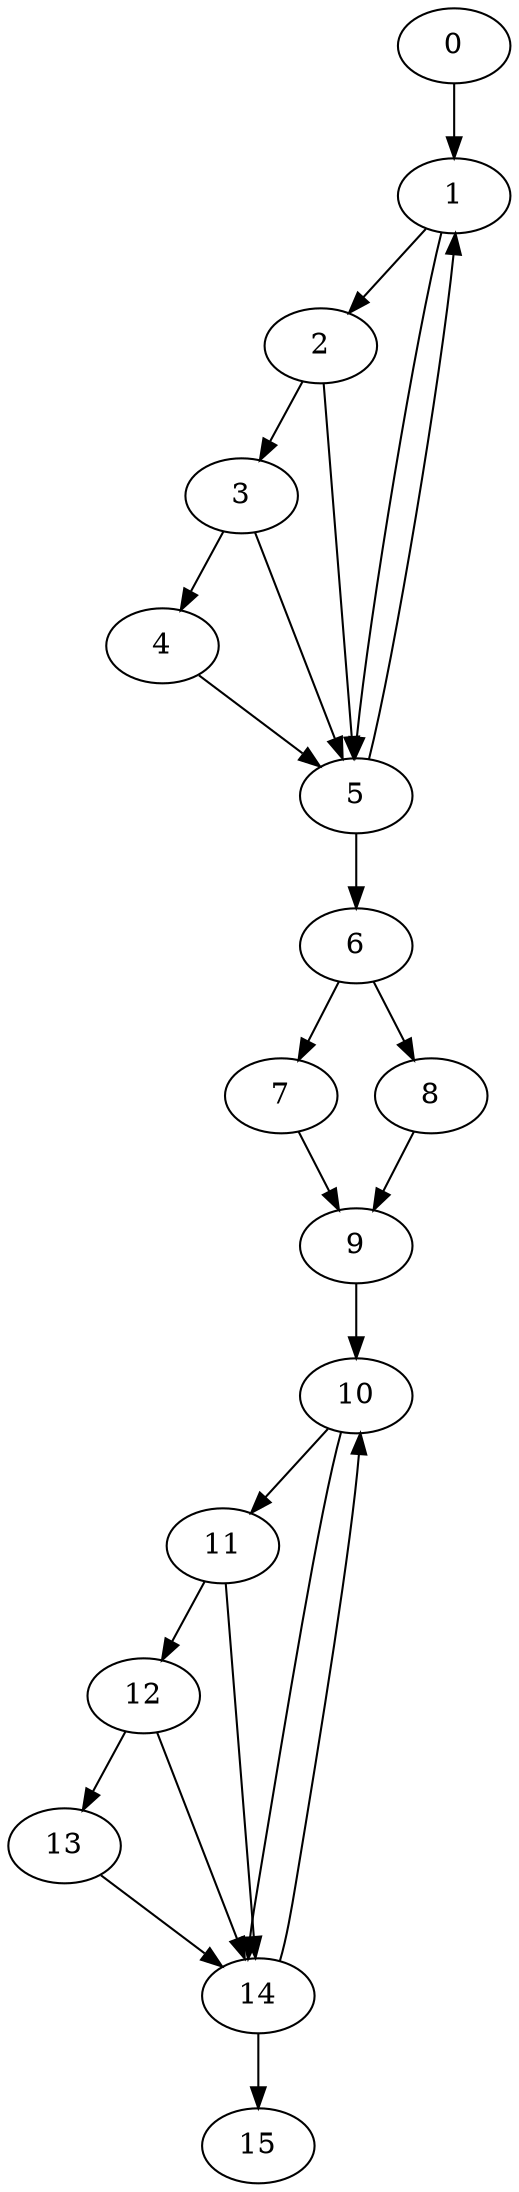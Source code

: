 digraph {
	0
	1
	2
	3
	4
	5
	6
	7
	8
	9
	10
	11
	12
	13
	14
	15
	1 -> 2
	6 -> 8
	8 -> 9
	7 -> 9
	14 -> 15
	0 -> 1
	5 -> 1
	5 -> 6
	6 -> 7
	11 -> 12
	10 -> 11
	10 -> 14
	11 -> 14
	12 -> 14
	13 -> 14
	12 -> 13
	2 -> 3
	3 -> 4
	1 -> 5
	2 -> 5
	3 -> 5
	4 -> 5
	9 -> 10
	14 -> 10
}
